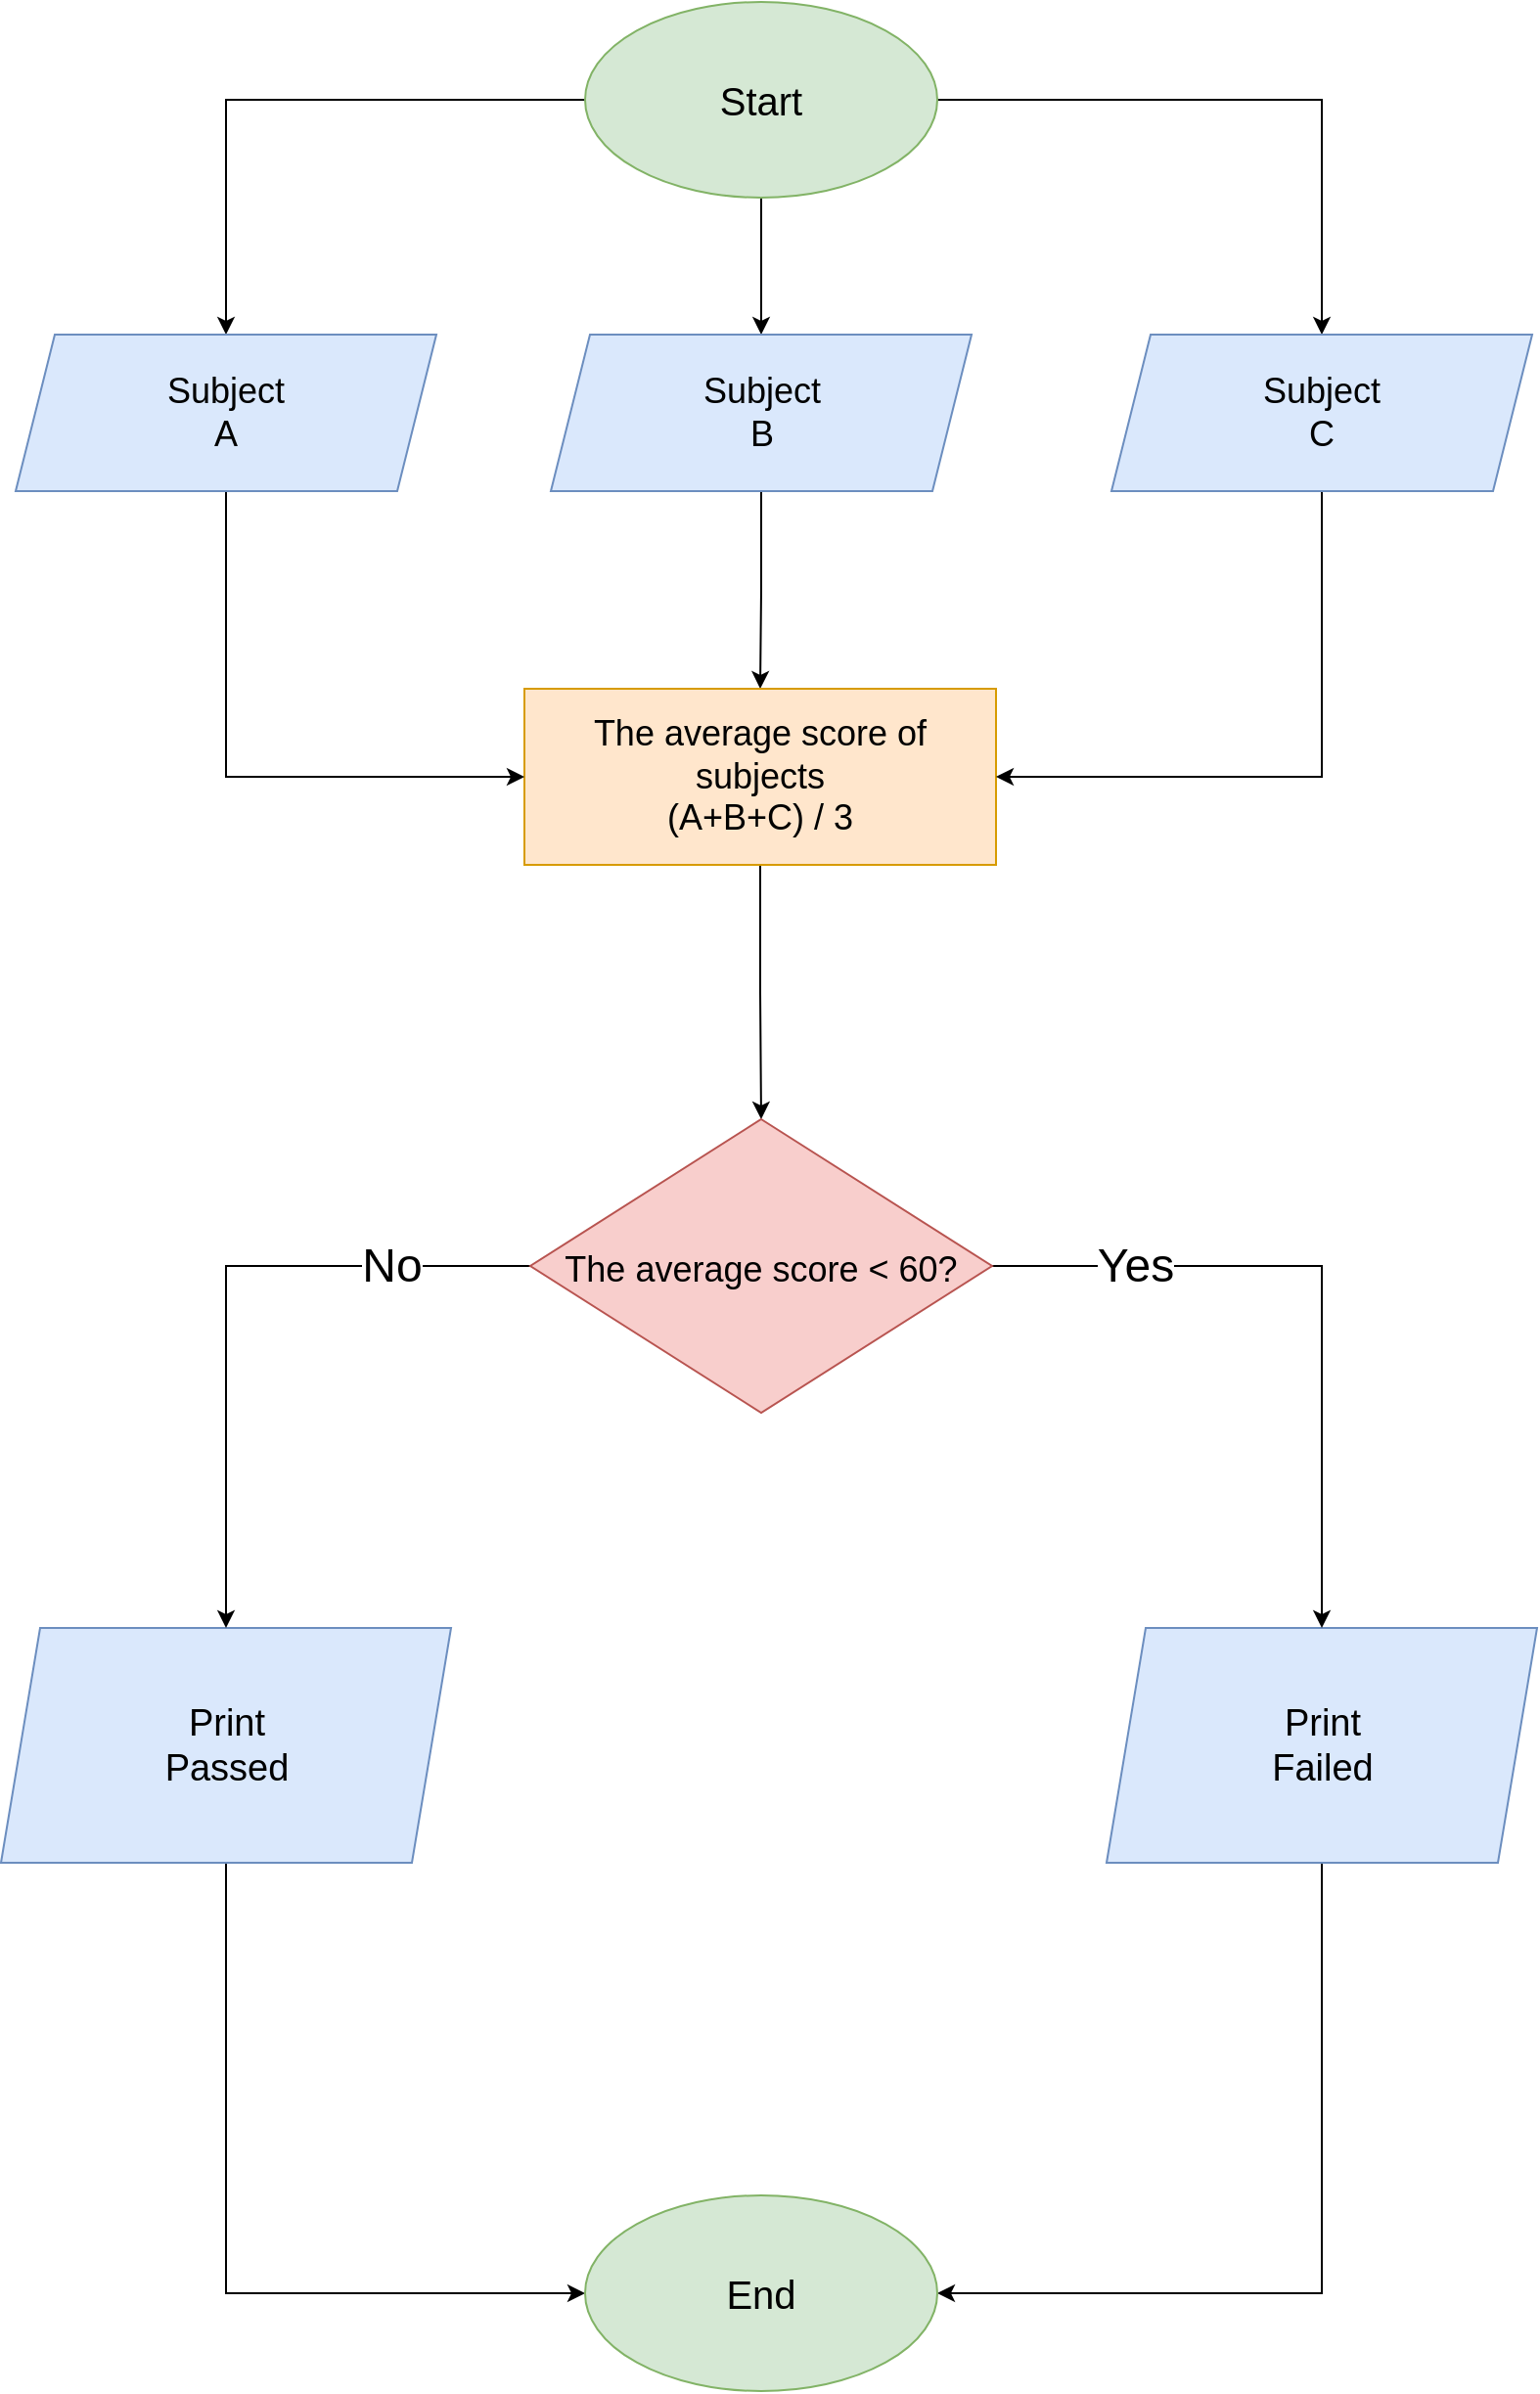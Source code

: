 <mxfile version="20.7.4" type="device"><diagram id="lZyoGwqFprnmbg6uPE6t" name="Page-1"><mxGraphModel dx="1588" dy="1254" grid="1" gridSize="10" guides="1" tooltips="1" connect="1" arrows="1" fold="1" page="1" pageScale="1" pageWidth="1100" pageHeight="1169" math="0" shadow="0"><root><mxCell id="0"/><mxCell id="1" parent="0"/><mxCell id="LLkwjnT0RacN9kSYhSoi-2" style="edgeStyle=orthogonalEdgeStyle;rounded=0;orthogonalLoop=1;jettySize=auto;html=1;entryX=0.5;entryY=0;entryDx=0;entryDy=0;" edge="1" parent="1" source="LLkwjnT0RacN9kSYhSoi-1" target="LLkwjnT0RacN9kSYhSoi-3"><mxGeometry relative="1" as="geometry"><mxPoint x="551" y="210" as="targetPoint"/></mxGeometry></mxCell><mxCell id="LLkwjnT0RacN9kSYhSoi-23" style="edgeStyle=orthogonalEdgeStyle;rounded=0;orthogonalLoop=1;jettySize=auto;html=1;entryX=0.5;entryY=0;entryDx=0;entryDy=0;fontSize=18;" edge="1" parent="1" source="LLkwjnT0RacN9kSYhSoi-1" target="LLkwjnT0RacN9kSYhSoi-21"><mxGeometry relative="1" as="geometry"/></mxCell><mxCell id="LLkwjnT0RacN9kSYhSoi-24" style="edgeStyle=orthogonalEdgeStyle;rounded=0;orthogonalLoop=1;jettySize=auto;html=1;entryX=0.5;entryY=0;entryDx=0;entryDy=0;fontSize=18;" edge="1" parent="1" source="LLkwjnT0RacN9kSYhSoi-1" target="LLkwjnT0RacN9kSYhSoi-22"><mxGeometry relative="1" as="geometry"/></mxCell><mxCell id="LLkwjnT0RacN9kSYhSoi-1" value="&lt;font style=&quot;font-size: 20px;&quot;&gt;Start&lt;/font&gt;" style="ellipse;whiteSpace=wrap;html=1;fillColor=#d5e8d4;strokeColor=#82b366;" vertex="1" parent="1"><mxGeometry x="461" y="30" width="180" height="100" as="geometry"/></mxCell><mxCell id="LLkwjnT0RacN9kSYhSoi-4" style="edgeStyle=orthogonalEdgeStyle;rounded=0;orthogonalLoop=1;jettySize=auto;html=1;entryX=0.5;entryY=0;entryDx=0;entryDy=0;" edge="1" parent="1" source="LLkwjnT0RacN9kSYhSoi-3" target="LLkwjnT0RacN9kSYhSoi-18"><mxGeometry relative="1" as="geometry"><mxPoint x="551" y="370" as="targetPoint"/></mxGeometry></mxCell><mxCell id="LLkwjnT0RacN9kSYhSoi-3" value="&lt;font style=&quot;font-size: 18px;&quot;&gt;Subject&lt;br style=&quot;border-color: var(--border-color);&quot;&gt;B&lt;br&gt;&lt;/font&gt;" style="shape=parallelogram;perimeter=parallelogramPerimeter;whiteSpace=wrap;html=1;fixedSize=1;fillColor=#dae8fc;strokeColor=#6c8ebf;" vertex="1" parent="1"><mxGeometry x="443.5" y="200" width="215" height="80" as="geometry"/></mxCell><mxCell id="LLkwjnT0RacN9kSYhSoi-40" style="edgeStyle=orthogonalEdgeStyle;rounded=0;orthogonalLoop=1;jettySize=auto;html=1;entryX=0;entryY=0.5;entryDx=0;entryDy=0;fontSize=24;exitX=0.5;exitY=1;exitDx=0;exitDy=0;" edge="1" parent="1" source="LLkwjnT0RacN9kSYhSoi-6" target="LLkwjnT0RacN9kSYhSoi-39"><mxGeometry relative="1" as="geometry"/></mxCell><mxCell id="LLkwjnT0RacN9kSYhSoi-6" value="&lt;font style=&quot;font-size: 19px;&quot;&gt;Print &lt;br&gt;Passed&lt;br&gt;&lt;/font&gt;" style="shape=parallelogram;perimeter=parallelogramPerimeter;whiteSpace=wrap;html=1;fixedSize=1;fillColor=#dae8fc;strokeColor=#6c8ebf;" vertex="1" parent="1"><mxGeometry x="162.5" y="861" width="230" height="120" as="geometry"/></mxCell><mxCell id="LLkwjnT0RacN9kSYhSoi-41" style="edgeStyle=orthogonalEdgeStyle;rounded=0;orthogonalLoop=1;jettySize=auto;html=1;entryX=1;entryY=0.5;entryDx=0;entryDy=0;fontSize=24;exitX=0.5;exitY=1;exitDx=0;exitDy=0;" edge="1" parent="1" source="LLkwjnT0RacN9kSYhSoi-7" target="LLkwjnT0RacN9kSYhSoi-39"><mxGeometry relative="1" as="geometry"/></mxCell><mxCell id="LLkwjnT0RacN9kSYhSoi-7" value="&lt;font style=&quot;font-size: 19px;&quot;&gt;Print&lt;br&gt;Failed&lt;br&gt;&lt;/font&gt;" style="shape=parallelogram;perimeter=parallelogramPerimeter;whiteSpace=wrap;html=1;fixedSize=1;fillColor=#dae8fc;strokeColor=#6c8ebf;" vertex="1" parent="1"><mxGeometry x="727.5" y="861" width="220" height="120" as="geometry"/></mxCell><mxCell id="LLkwjnT0RacN9kSYhSoi-30" style="edgeStyle=orthogonalEdgeStyle;rounded=0;orthogonalLoop=1;jettySize=auto;html=1;fontSize=24;" edge="1" parent="1" source="LLkwjnT0RacN9kSYhSoi-18" target="LLkwjnT0RacN9kSYhSoi-29"><mxGeometry relative="1" as="geometry"/></mxCell><mxCell id="LLkwjnT0RacN9kSYhSoi-18" value="The average score of subjects&lt;br&gt;(A+B+C) / 3" style="rounded=0;whiteSpace=wrap;html=1;fontSize=18;fillColor=#ffe6cc;strokeColor=#d79b00;" vertex="1" parent="1"><mxGeometry x="430" y="381" width="241" height="90" as="geometry"/></mxCell><mxCell id="LLkwjnT0RacN9kSYhSoi-27" style="edgeStyle=orthogonalEdgeStyle;rounded=0;orthogonalLoop=1;jettySize=auto;html=1;entryX=0;entryY=0.5;entryDx=0;entryDy=0;fontSize=18;exitX=0.5;exitY=1;exitDx=0;exitDy=0;" edge="1" parent="1" source="LLkwjnT0RacN9kSYhSoi-21" target="LLkwjnT0RacN9kSYhSoi-18"><mxGeometry relative="1" as="geometry"/></mxCell><mxCell id="LLkwjnT0RacN9kSYhSoi-21" value="&lt;font style=&quot;font-size: 18px;&quot;&gt;Subject&lt;br style=&quot;border-color: var(--border-color);&quot;&gt;A&lt;br&gt;&lt;/font&gt;" style="shape=parallelogram;perimeter=parallelogramPerimeter;whiteSpace=wrap;html=1;fixedSize=1;fillColor=#dae8fc;strokeColor=#6c8ebf;" vertex="1" parent="1"><mxGeometry x="170" y="200" width="215" height="80" as="geometry"/></mxCell><mxCell id="LLkwjnT0RacN9kSYhSoi-26" style="edgeStyle=orthogonalEdgeStyle;rounded=0;orthogonalLoop=1;jettySize=auto;html=1;entryX=1;entryY=0.5;entryDx=0;entryDy=0;fontSize=18;exitX=0.5;exitY=1;exitDx=0;exitDy=0;" edge="1" parent="1" source="LLkwjnT0RacN9kSYhSoi-22" target="LLkwjnT0RacN9kSYhSoi-18"><mxGeometry relative="1" as="geometry"/></mxCell><mxCell id="LLkwjnT0RacN9kSYhSoi-22" value="&lt;font style=&quot;font-size: 18px;&quot;&gt;Subject&lt;br&gt;C&lt;br&gt;&lt;/font&gt;" style="shape=parallelogram;perimeter=parallelogramPerimeter;whiteSpace=wrap;html=1;fixedSize=1;fillColor=#dae8fc;strokeColor=#6c8ebf;" vertex="1" parent="1"><mxGeometry x="730" y="200" width="215" height="80" as="geometry"/></mxCell><mxCell id="LLkwjnT0RacN9kSYhSoi-31" style="edgeStyle=orthogonalEdgeStyle;rounded=0;orthogonalLoop=1;jettySize=auto;html=1;entryX=0.5;entryY=0;entryDx=0;entryDy=0;fontSize=24;" edge="1" parent="1" source="LLkwjnT0RacN9kSYhSoi-29" target="LLkwjnT0RacN9kSYhSoi-6"><mxGeometry relative="1" as="geometry"/></mxCell><mxCell id="LLkwjnT0RacN9kSYhSoi-37" value="No" style="edgeLabel;html=1;align=center;verticalAlign=middle;resizable=0;points=[];fontSize=24;" vertex="1" connectable="0" parent="LLkwjnT0RacN9kSYhSoi-31"><mxGeometry x="-0.59" relative="1" as="geometry"><mxPoint x="-1" as="offset"/></mxGeometry></mxCell><mxCell id="LLkwjnT0RacN9kSYhSoi-32" style="edgeStyle=orthogonalEdgeStyle;rounded=0;orthogonalLoop=1;jettySize=auto;html=1;entryX=0.5;entryY=0;entryDx=0;entryDy=0;fontSize=24;" edge="1" parent="1" source="LLkwjnT0RacN9kSYhSoi-29" target="LLkwjnT0RacN9kSYhSoi-7"><mxGeometry x="-0.358" y="-34" relative="1" as="geometry"><mxPoint x="1" as="offset"/></mxGeometry></mxCell><mxCell id="LLkwjnT0RacN9kSYhSoi-35" value="Yes" style="edgeLabel;html=1;align=center;verticalAlign=middle;resizable=0;points=[];fontSize=24;" vertex="1" connectable="0" parent="LLkwjnT0RacN9kSYhSoi-32"><mxGeometry x="-0.598" y="-2" relative="1" as="geometry"><mxPoint x="2" y="-2" as="offset"/></mxGeometry></mxCell><mxCell id="LLkwjnT0RacN9kSYhSoi-29" value="&lt;span style=&quot;font-size: 18px;&quot;&gt;The average score &amp;lt; 60?&lt;/span&gt;" style="rhombus;whiteSpace=wrap;html=1;fontSize=24;fillColor=#f8cecc;strokeColor=#b85450;" vertex="1" parent="1"><mxGeometry x="433" y="601" width="236" height="150" as="geometry"/></mxCell><mxCell id="LLkwjnT0RacN9kSYhSoi-39" value="&lt;font style=&quot;font-size: 20px;&quot;&gt;End&lt;/font&gt;" style="ellipse;whiteSpace=wrap;html=1;fillColor=#d5e8d4;strokeColor=#82b366;" vertex="1" parent="1"><mxGeometry x="461" y="1151" width="180" height="100" as="geometry"/></mxCell></root></mxGraphModel></diagram></mxfile>